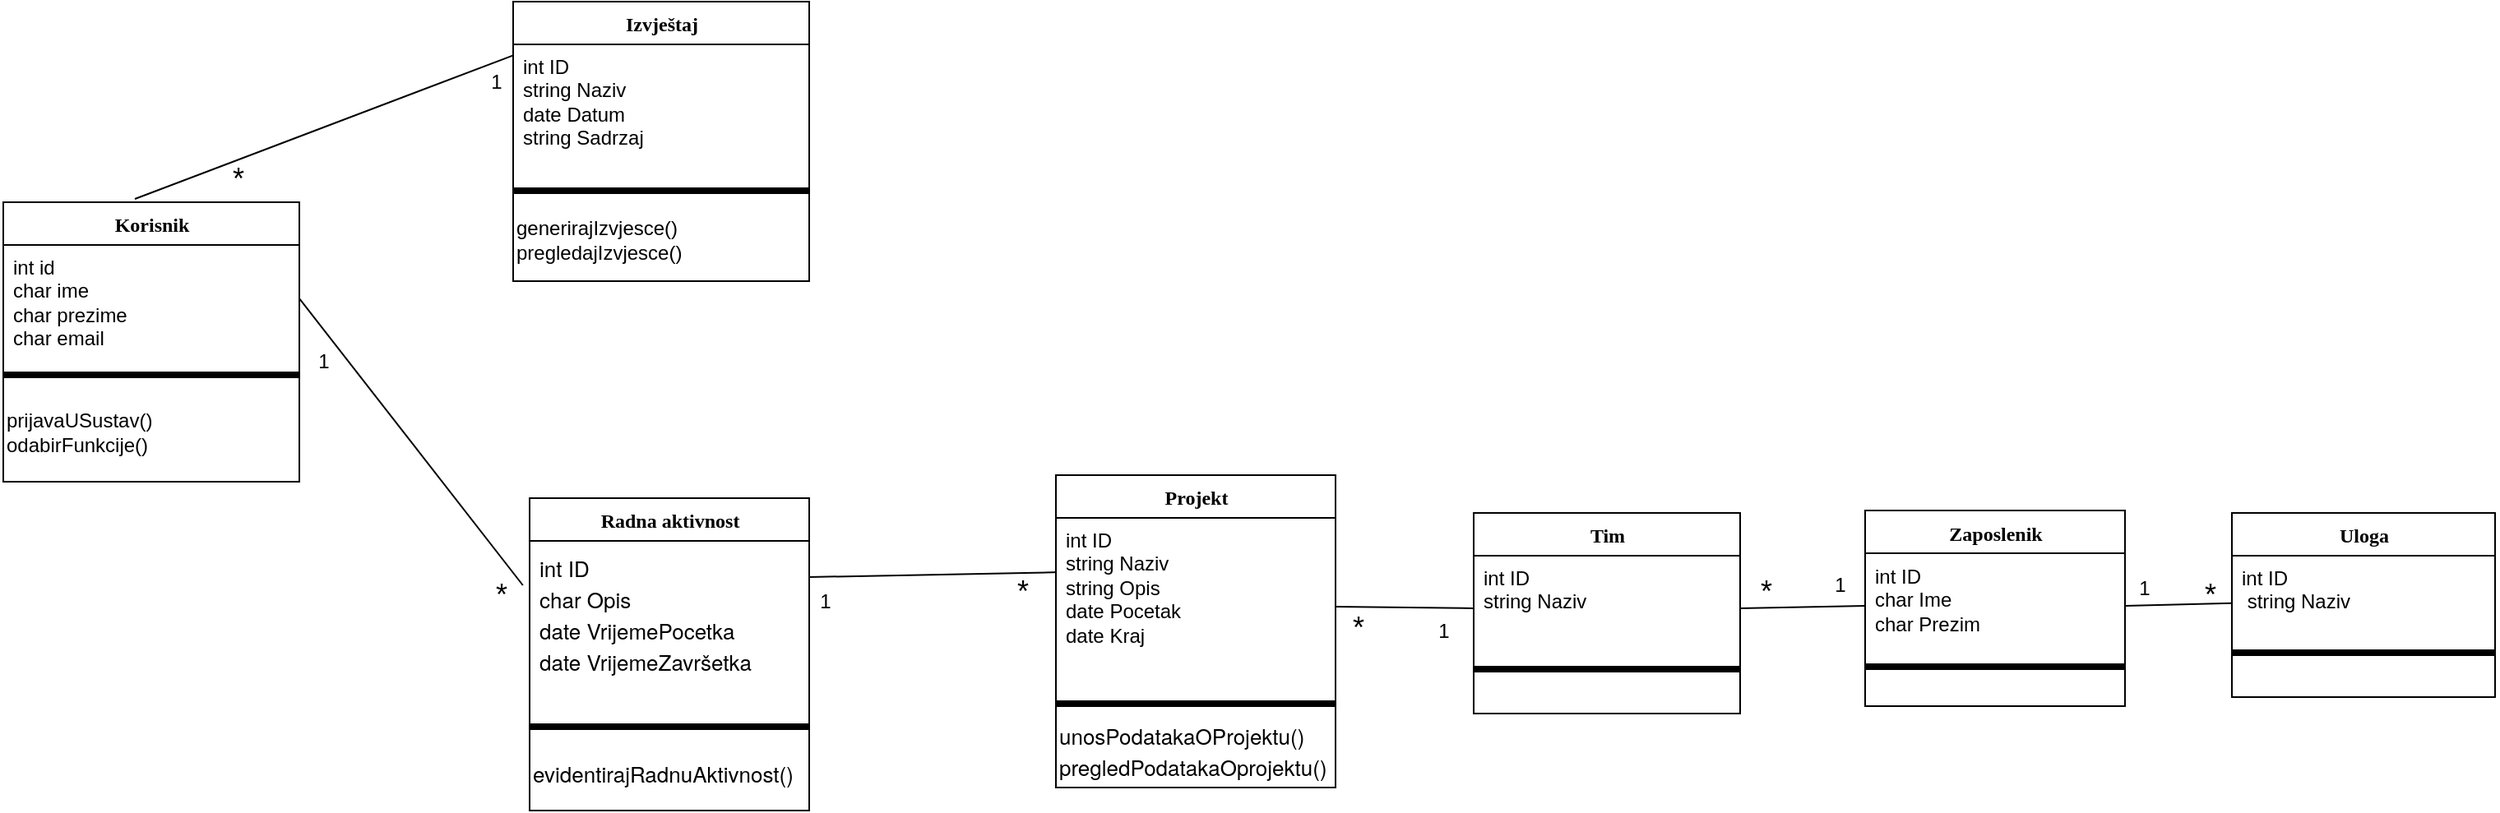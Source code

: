 <mxfile version="24.5.4" type="device">
  <diagram name="Page-1" id="w3UTdKGaeXKoiD2ORvp4">
    <mxGraphModel dx="1240" dy="1210" grid="0" gridSize="10" guides="1" tooltips="1" connect="1" arrows="1" fold="1" page="1" pageScale="1" pageWidth="2336" pageHeight="1654" math="0" shadow="0">
      <root>
        <mxCell id="0" />
        <mxCell id="1" parent="0" />
        <mxCell id="78961159f06e98e8-43" value="Radna aktivnost" style="swimlane;html=1;fontStyle=1;align=center;verticalAlign=top;childLayout=stackLayout;horizontal=1;startSize=26;horizontalStack=0;resizeParent=1;resizeLast=0;collapsible=1;marginBottom=0;swimlaneFillColor=#ffffff;rounded=0;shadow=0;comic=0;labelBackgroundColor=none;strokeWidth=1;fillColor=none;fontFamily=Verdana;fontSize=12" vertex="1" parent="1">
          <mxGeometry x="520" y="332" width="170" height="190" as="geometry" />
        </mxCell>
        <mxCell id="78961159f06e98e8-45" value="&lt;p style=&quot;margin: 0px; font-variant-numeric: normal; font-variant-east-asian: normal; font-variant-alternates: normal; font-kerning: auto; font-optical-sizing: auto; font-feature-settings: normal; font-variation-settings: normal; font-variant-position: normal; font-stretch: normal; font-size: 13px; line-height: normal; font-family: &amp;quot;Helvetica Neue&amp;quot;;&quot; class=&quot;p1&quot;&gt;int ID&lt;/p&gt;&lt;p style=&quot;margin: 0px; font-variant-numeric: normal; font-variant-east-asian: normal; font-variant-alternates: normal; font-kerning: auto; font-optical-sizing: auto; font-feature-settings: normal; font-variation-settings: normal; font-variant-position: normal; font-stretch: normal; font-size: 13px; line-height: normal; font-family: &amp;quot;Helvetica Neue&amp;quot;;&quot; class=&quot;p1&quot;&gt;char Opis&lt;/p&gt;&lt;p style=&quot;margin: 0px; font-variant-numeric: normal; font-variant-east-asian: normal; font-variant-alternates: normal; font-kerning: auto; font-optical-sizing: auto; font-feature-settings: normal; font-variation-settings: normal; font-variant-position: normal; font-stretch: normal; font-size: 13px; line-height: normal; font-family: &amp;quot;Helvetica Neue&amp;quot;;&quot; class=&quot;p1&quot;&gt;date VrijemePocetka&lt;/p&gt;&lt;p style=&quot;margin: 0px; font-variant-numeric: normal; font-variant-east-asian: normal; font-variant-alternates: normal; font-kerning: auto; font-optical-sizing: auto; font-feature-settings: normal; font-variation-settings: normal; font-variant-position: normal; font-stretch: normal; font-size: 13px; line-height: normal; font-family: &amp;quot;Helvetica Neue&amp;quot;;&quot; class=&quot;p1&quot;&gt;&lt;span class=&quot;Apple-converted-space&quot;&gt;date&amp;nbsp;&lt;/span&gt;VrijemeZavršetka&lt;/p&gt;" style="text;html=1;strokeColor=none;fillColor=none;align=left;verticalAlign=top;spacingLeft=4;spacingRight=4;whiteSpace=wrap;overflow=hidden;rotatable=0;points=[[0,0.5],[1,0.5]];portConstraint=eastwest;" vertex="1" parent="78961159f06e98e8-43">
          <mxGeometry y="26" width="170" height="108" as="geometry" />
        </mxCell>
        <mxCell id="KZkYA1uVPSNHDxRMgcec-3" value="" style="line;strokeWidth=4;html=1;perimeter=backbonePerimeter;points=[];outlineConnect=0;" vertex="1" parent="78961159f06e98e8-43">
          <mxGeometry y="134" width="170" height="10" as="geometry" />
        </mxCell>
        <mxCell id="KZkYA1uVPSNHDxRMgcec-2" value="&lt;p style=&quot;margin: 0px; font-variant-numeric: normal; font-variant-east-asian: normal; font-variant-alternates: normal; font-kerning: auto; font-optical-sizing: auto; font-feature-settings: normal; font-variation-settings: normal; font-variant-position: normal; font-stretch: normal; font-size: 13px; line-height: normal; font-family: &amp;quot;Helvetica Neue&amp;quot;;&quot; class=&quot;p1&quot;&gt;evidentirajRadnuAktivnost()&lt;/p&gt;" style="text;html=1;strokeColor=none;fillColor=none;align=left;verticalAlign=middle;whiteSpace=wrap;rounded=0;" vertex="1" parent="78961159f06e98e8-43">
          <mxGeometry y="144" width="170" height="46" as="geometry" />
        </mxCell>
        <mxCell id="78961159f06e98e8-17" value="Korisnik" style="swimlane;html=1;fontStyle=1;align=center;verticalAlign=top;childLayout=stackLayout;horizontal=1;startSize=26;horizontalStack=0;resizeParent=1;resizeLast=0;collapsible=1;marginBottom=0;swimlaneFillColor=#ffffff;rounded=0;shadow=0;comic=0;labelBackgroundColor=none;strokeWidth=1;fillColor=none;fontFamily=Verdana;fontSize=12" vertex="1" parent="1">
          <mxGeometry x="200" y="152" width="180" height="170" as="geometry" />
        </mxCell>
        <mxCell id="78961159f06e98e8-23" value="int id&lt;br&gt;char ime&lt;br&gt;char prezime&lt;br&gt;char email" style="text;html=1;strokeColor=none;fillColor=none;align=left;verticalAlign=top;spacingLeft=4;spacingRight=4;whiteSpace=wrap;overflow=hidden;rotatable=0;points=[[0,0.5],[1,0.5]];portConstraint=eastwest;" vertex="1" parent="78961159f06e98e8-17">
          <mxGeometry y="26" width="180" height="74" as="geometry" />
        </mxCell>
        <mxCell id="WR_-PNd6kZ2DVrEkBOXK-4" value="" style="line;strokeWidth=4;html=1;perimeter=backbonePerimeter;points=[];outlineConnect=0;" vertex="1" parent="78961159f06e98e8-17">
          <mxGeometry y="100" width="180" height="10" as="geometry" />
        </mxCell>
        <mxCell id="KZkYA1uVPSNHDxRMgcec-18" value="prijavaUSustav()&lt;div&gt;odabirFunkcije()&lt;/div&gt;" style="text;html=1;strokeColor=none;fillColor=none;align=left;verticalAlign=middle;whiteSpace=wrap;rounded=0;" vertex="1" parent="78961159f06e98e8-17">
          <mxGeometry y="110" width="180" height="60" as="geometry" />
        </mxCell>
        <mxCell id="WR_-PNd6kZ2DVrEkBOXK-16" value="" style="endArrow=none;html=1;rounded=0;entryX=1.005;entryY=0.637;entryDx=0;entryDy=0;entryPerimeter=0;exitX=-0.024;exitY=0.25;exitDx=0;exitDy=0;exitPerimeter=0;" edge="1" parent="1" source="78961159f06e98e8-45">
          <mxGeometry width="50" height="50" relative="1" as="geometry">
            <mxPoint x="510" y="210" as="sourcePoint" />
            <mxPoint x="380.0" y="210.508" as="targetPoint" />
          </mxGeometry>
        </mxCell>
        <mxCell id="WR_-PNd6kZ2DVrEkBOXK-17" value="&lt;font style=&quot;font-size: 18px;&quot;&gt;*&lt;/font&gt;" style="text;html=1;strokeColor=none;fillColor=none;align=center;verticalAlign=middle;whiteSpace=wrap;rounded=0;" vertex="1" parent="1">
          <mxGeometry x="493" y="384" width="20" height="14" as="geometry" />
        </mxCell>
        <mxCell id="WR_-PNd6kZ2DVrEkBOXK-18" value="1" style="text;html=1;strokeColor=none;fillColor=none;align=center;verticalAlign=middle;whiteSpace=wrap;rounded=0;" vertex="1" parent="1">
          <mxGeometry x="385" y="244" width="20" height="10" as="geometry" />
        </mxCell>
        <mxCell id="WR_-PNd6kZ2DVrEkBOXK-19" value="" style="endArrow=none;html=1;rounded=0;exitX=0.013;exitY=0.306;exitDx=0;exitDy=0;exitPerimeter=0;" edge="1" parent="1" source="KZkYA1uVPSNHDxRMgcec-10">
          <mxGeometry width="50" height="50" relative="1" as="geometry">
            <mxPoint x="821.12" y="380.04" as="sourcePoint" />
            <mxPoint x="690" y="380" as="targetPoint" />
          </mxGeometry>
        </mxCell>
        <mxCell id="WR_-PNd6kZ2DVrEkBOXK-21" value="1" style="text;html=1;strokeColor=none;fillColor=none;align=center;verticalAlign=middle;whiteSpace=wrap;rounded=0;" vertex="1" parent="1">
          <mxGeometry x="690" y="388" width="20" height="14" as="geometry" />
        </mxCell>
        <mxCell id="WR_-PNd6kZ2DVrEkBOXK-22" value="&lt;font style=&quot;font-size: 18px;&quot;&gt;*&lt;/font&gt;" style="text;html=1;strokeColor=none;fillColor=none;align=center;verticalAlign=middle;whiteSpace=wrap;rounded=0;" vertex="1" parent="1">
          <mxGeometry x="810" y="384" width="20" height="10" as="geometry" />
        </mxCell>
        <mxCell id="ugRKaFzwl5Q64zQcyHT1-38" value="1" style="text;html=1;strokeColor=none;fillColor=none;align=center;verticalAlign=middle;whiteSpace=wrap;rounded=0;" vertex="1" parent="1">
          <mxGeometry x="490" y="72" width="20" height="14" as="geometry" />
        </mxCell>
        <mxCell id="ugRKaFzwl5Q64zQcyHT1-39" value="&lt;font style=&quot;font-size: 18px;&quot;&gt;*&lt;/font&gt;" style="text;html=1;strokeColor=none;fillColor=none;align=center;verticalAlign=middle;whiteSpace=wrap;rounded=0;" vertex="1" parent="1">
          <mxGeometry x="333" y="133" width="20" height="10" as="geometry" />
        </mxCell>
        <mxCell id="ugRKaFzwl5Q64zQcyHT1-41" value="Izvještaj" style="swimlane;html=1;fontStyle=1;align=center;verticalAlign=top;childLayout=stackLayout;horizontal=1;startSize=26;horizontalStack=0;resizeParent=1;resizeLast=0;collapsible=1;marginBottom=0;swimlaneFillColor=#ffffff;rounded=0;shadow=0;comic=0;labelBackgroundColor=none;strokeWidth=1;fillColor=none;fontFamily=Verdana;fontSize=12" vertex="1" parent="1">
          <mxGeometry x="510" y="30" width="180" height="170" as="geometry" />
        </mxCell>
        <mxCell id="ugRKaFzwl5Q64zQcyHT1-42" value="int ID&amp;nbsp;&lt;div&gt;string Naziv&amp;nbsp;&lt;/div&gt;&lt;div&gt;date Datum&amp;nbsp;&lt;/div&gt;&lt;div&gt;string Sadrzaj&lt;/div&gt;" style="text;html=1;strokeColor=none;fillColor=none;align=left;verticalAlign=top;spacingLeft=4;spacingRight=4;whiteSpace=wrap;overflow=hidden;rotatable=0;points=[[0,0.5],[1,0.5]];portConstraint=eastwest;" vertex="1" parent="ugRKaFzwl5Q64zQcyHT1-41">
          <mxGeometry y="26" width="180" height="84" as="geometry" />
        </mxCell>
        <mxCell id="ugRKaFzwl5Q64zQcyHT1-43" value="" style="line;strokeWidth=4;html=1;perimeter=backbonePerimeter;points=[];outlineConnect=0;" vertex="1" parent="ugRKaFzwl5Q64zQcyHT1-41">
          <mxGeometry y="110" width="180" height="10" as="geometry" />
        </mxCell>
        <mxCell id="WR_-PNd6kZ2DVrEkBOXK-6" value="generirajIzvjesce()&lt;br/&gt;        pregledajIzvjesce()" style="text;html=1;strokeColor=none;fillColor=none;align=left;verticalAlign=middle;whiteSpace=wrap;rounded=0;" vertex="1" parent="ugRKaFzwl5Q64zQcyHT1-41">
          <mxGeometry y="120" width="180" height="50" as="geometry" />
        </mxCell>
        <mxCell id="KZkYA1uVPSNHDxRMgcec-9" value="Projekt" style="swimlane;html=1;fontStyle=1;align=center;verticalAlign=top;childLayout=stackLayout;horizontal=1;startSize=26;horizontalStack=0;resizeParent=1;resizeLast=0;collapsible=1;marginBottom=0;swimlaneFillColor=#ffffff;rounded=0;shadow=0;comic=0;labelBackgroundColor=none;strokeWidth=1;fillColor=none;fontFamily=Verdana;fontSize=12" vertex="1" parent="1">
          <mxGeometry x="840" y="318" width="170" height="190" as="geometry" />
        </mxCell>
        <mxCell id="KZkYA1uVPSNHDxRMgcec-10" value="int ID&amp;nbsp;&lt;div&gt;string Naziv&amp;nbsp;&lt;/div&gt;&lt;div&gt;string Opis&amp;nbsp;&lt;/div&gt;&lt;div&gt;date Pocetak&amp;nbsp;&lt;/div&gt;&lt;div&gt;date Kraj&lt;/div&gt;" style="text;html=1;strokeColor=none;fillColor=none;align=left;verticalAlign=top;spacingLeft=4;spacingRight=4;whiteSpace=wrap;overflow=hidden;rotatable=0;points=[[0,0.5],[1,0.5]];portConstraint=eastwest;" vertex="1" parent="KZkYA1uVPSNHDxRMgcec-9">
          <mxGeometry y="26" width="170" height="108" as="geometry" />
        </mxCell>
        <mxCell id="KZkYA1uVPSNHDxRMgcec-11" value="" style="line;strokeWidth=4;html=1;perimeter=backbonePerimeter;points=[];outlineConnect=0;" vertex="1" parent="KZkYA1uVPSNHDxRMgcec-9">
          <mxGeometry y="134" width="170" height="10" as="geometry" />
        </mxCell>
        <mxCell id="KZkYA1uVPSNHDxRMgcec-32" value="&lt;p style=&quot;margin: 0px; font-variant-numeric: normal; font-variant-east-asian: normal; font-variant-alternates: normal; font-kerning: auto; font-optical-sizing: auto; font-feature-settings: normal; font-variation-settings: normal; font-variant-position: normal; font-stretch: normal; font-size: 13px; line-height: normal; font-family: &amp;quot;Helvetica Neue&amp;quot;;&quot; class=&quot;p1&quot;&gt;unosPodatakaOProjektu()&lt;/p&gt;&lt;p style=&quot;margin: 0px; font-variant-numeric: normal; font-variant-east-asian: normal; font-variant-alternates: normal; font-kerning: auto; font-optical-sizing: auto; font-feature-settings: normal; font-variation-settings: normal; font-variant-position: normal; font-stretch: normal; font-size: 13px; line-height: normal; font-family: &amp;quot;Helvetica Neue&amp;quot;;&quot; class=&quot;p1&quot;&gt;pregledPodatakaOprojektu()&lt;/p&gt;" style="text;html=1;strokeColor=none;fillColor=none;align=left;verticalAlign=middle;whiteSpace=wrap;rounded=0;" vertex="1" parent="KZkYA1uVPSNHDxRMgcec-9">
          <mxGeometry y="144" width="170" height="46" as="geometry" />
        </mxCell>
        <mxCell id="KZkYA1uVPSNHDxRMgcec-16" value="" style="endArrow=none;html=1;rounded=0;fontSize=12;startSize=8;endSize=8;curved=1;entryX=0.002;entryY=0.078;entryDx=0;entryDy=0;entryPerimeter=0;" edge="1" parent="1" target="ugRKaFzwl5Q64zQcyHT1-42">
          <mxGeometry width="50" height="50" relative="1" as="geometry">
            <mxPoint x="280" y="150" as="sourcePoint" />
            <mxPoint x="330" y="60" as="targetPoint" />
          </mxGeometry>
        </mxCell>
        <mxCell id="KZkYA1uVPSNHDxRMgcec-19" value="Tim" style="swimlane;html=1;fontStyle=1;align=center;verticalAlign=top;childLayout=stackLayout;horizontal=1;startSize=26;horizontalStack=0;resizeParent=1;resizeLast=0;collapsible=1;marginBottom=0;swimlaneFillColor=#ffffff;rounded=0;shadow=0;comic=0;labelBackgroundColor=none;strokeWidth=1;fillColor=none;fontFamily=Verdana;fontSize=12" vertex="1" parent="1">
          <mxGeometry x="1094" y="341" width="162" height="122" as="geometry" />
        </mxCell>
        <mxCell id="KZkYA1uVPSNHDxRMgcec-20" value="int ID&lt;br/&gt;        string Naziv&amp;nbsp;" style="text;html=1;strokeColor=none;fillColor=none;align=left;verticalAlign=top;spacingLeft=4;spacingRight=4;whiteSpace=wrap;overflow=hidden;rotatable=0;points=[[0,0.5],[1,0.5]];portConstraint=eastwest;" vertex="1" parent="KZkYA1uVPSNHDxRMgcec-19">
          <mxGeometry y="26" width="162" height="64" as="geometry" />
        </mxCell>
        <mxCell id="KZkYA1uVPSNHDxRMgcec-21" value="" style="line;strokeWidth=4;html=1;perimeter=backbonePerimeter;points=[];outlineConnect=0;" vertex="1" parent="KZkYA1uVPSNHDxRMgcec-19">
          <mxGeometry y="90" width="162" height="10" as="geometry" />
        </mxCell>
        <mxCell id="KZkYA1uVPSNHDxRMgcec-22" value="Zaposlenik" style="swimlane;html=1;fontStyle=1;align=center;verticalAlign=top;childLayout=stackLayout;horizontal=1;startSize=26;horizontalStack=0;resizeParent=1;resizeLast=0;collapsible=1;marginBottom=0;swimlaneFillColor=#ffffff;rounded=0;shadow=0;comic=0;labelBackgroundColor=none;strokeWidth=1;fillColor=none;fontFamily=Verdana;fontSize=12" vertex="1" parent="1">
          <mxGeometry x="1332" y="339.5" width="158" height="119" as="geometry" />
        </mxCell>
        <mxCell id="KZkYA1uVPSNHDxRMgcec-23" value="int ID&lt;div&gt;char Ime&lt;/div&gt;&lt;div&gt;char Prezim&lt;/div&gt;" style="text;html=1;strokeColor=none;fillColor=none;align=left;verticalAlign=top;spacingLeft=4;spacingRight=4;whiteSpace=wrap;overflow=hidden;rotatable=0;points=[[0,0.5],[1,0.5]];portConstraint=eastwest;" vertex="1" parent="KZkYA1uVPSNHDxRMgcec-22">
          <mxGeometry y="26" width="158" height="64" as="geometry" />
        </mxCell>
        <mxCell id="KZkYA1uVPSNHDxRMgcec-24" value="" style="line;strokeWidth=4;html=1;perimeter=backbonePerimeter;points=[];outlineConnect=0;" vertex="1" parent="KZkYA1uVPSNHDxRMgcec-22">
          <mxGeometry y="90" width="158" height="10" as="geometry" />
        </mxCell>
        <mxCell id="KZkYA1uVPSNHDxRMgcec-25" value="Uloga" style="swimlane;html=1;fontStyle=1;align=center;verticalAlign=top;childLayout=stackLayout;horizontal=1;startSize=26;horizontalStack=0;resizeParent=1;resizeLast=0;collapsible=1;marginBottom=0;swimlaneFillColor=#ffffff;rounded=0;shadow=0;comic=0;labelBackgroundColor=none;strokeWidth=1;fillColor=none;fontFamily=Verdana;fontSize=12" vertex="1" parent="1">
          <mxGeometry x="1555" y="341" width="160" height="112" as="geometry" />
        </mxCell>
        <mxCell id="KZkYA1uVPSNHDxRMgcec-26" value="int ID&lt;div&gt;&amp;nbsp;string Naziv&lt;br&gt;&lt;/div&gt;" style="text;html=1;strokeColor=none;fillColor=none;align=left;verticalAlign=top;spacingLeft=4;spacingRight=4;whiteSpace=wrap;overflow=hidden;rotatable=0;points=[[0,0.5],[1,0.5]];portConstraint=eastwest;" vertex="1" parent="KZkYA1uVPSNHDxRMgcec-25">
          <mxGeometry y="26" width="160" height="54" as="geometry" />
        </mxCell>
        <mxCell id="KZkYA1uVPSNHDxRMgcec-27" value="" style="line;strokeWidth=4;html=1;perimeter=backbonePerimeter;points=[];outlineConnect=0;" vertex="1" parent="KZkYA1uVPSNHDxRMgcec-25">
          <mxGeometry y="80" width="160" height="10" as="geometry" />
        </mxCell>
        <mxCell id="KZkYA1uVPSNHDxRMgcec-28" value="" style="endArrow=none;html=1;rounded=0;exitX=0;exitY=0.5;exitDx=0;exitDy=0;entryX=1;entryY=0.5;entryDx=0;entryDy=0;" edge="1" parent="1" source="KZkYA1uVPSNHDxRMgcec-20" target="KZkYA1uVPSNHDxRMgcec-10">
          <mxGeometry width="50" height="50" relative="1" as="geometry">
            <mxPoint x="1162" y="406.5" as="sourcePoint" />
            <mxPoint x="1010" y="409.5" as="targetPoint" />
          </mxGeometry>
        </mxCell>
        <mxCell id="KZkYA1uVPSNHDxRMgcec-29" value="" style="endArrow=none;html=1;rounded=0;entryX=1;entryY=0.5;entryDx=0;entryDy=0;exitX=0;exitY=0.5;exitDx=0;exitDy=0;" edge="1" parent="1" source="KZkYA1uVPSNHDxRMgcec-23" target="KZkYA1uVPSNHDxRMgcec-20">
          <mxGeometry width="50" height="50" relative="1" as="geometry">
            <mxPoint x="1322" y="759" as="sourcePoint" />
            <mxPoint x="1210" y="620" as="targetPoint" />
          </mxGeometry>
        </mxCell>
        <mxCell id="KZkYA1uVPSNHDxRMgcec-30" value="" style="endArrow=none;html=1;rounded=0;fontSize=12;startSize=8;endSize=8;curved=1;exitX=1;exitY=0.5;exitDx=0;exitDy=0;" edge="1" parent="1" source="KZkYA1uVPSNHDxRMgcec-23" target="KZkYA1uVPSNHDxRMgcec-26">
          <mxGeometry width="50" height="50" relative="1" as="geometry">
            <mxPoint x="1100" y="240" as="sourcePoint" />
            <mxPoint x="1150" y="190" as="targetPoint" />
          </mxGeometry>
        </mxCell>
        <mxCell id="KZkYA1uVPSNHDxRMgcec-34" value="1" style="text;html=1;strokeColor=none;fillColor=none;align=center;verticalAlign=middle;whiteSpace=wrap;rounded=0;" vertex="1" parent="1">
          <mxGeometry x="1066" y="406" width="20" height="14" as="geometry" />
        </mxCell>
        <mxCell id="KZkYA1uVPSNHDxRMgcec-37" value="&lt;font style=&quot;font-size: 18px;&quot;&gt;*&lt;/font&gt;" style="text;html=1;strokeColor=none;fillColor=none;align=center;verticalAlign=middle;whiteSpace=wrap;rounded=0;" vertex="1" parent="1">
          <mxGeometry x="1014" y="406" width="20" height="10" as="geometry" />
        </mxCell>
        <mxCell id="KZkYA1uVPSNHDxRMgcec-38" value="&lt;font style=&quot;font-size: 18px;&quot;&gt;*&lt;/font&gt;" style="text;html=1;strokeColor=none;fillColor=none;align=center;verticalAlign=middle;whiteSpace=wrap;rounded=0;" vertex="1" parent="1">
          <mxGeometry x="1262" y="384" width="20" height="10" as="geometry" />
        </mxCell>
        <mxCell id="KZkYA1uVPSNHDxRMgcec-39" value="1" style="text;html=1;strokeColor=none;fillColor=none;align=center;verticalAlign=middle;whiteSpace=wrap;rounded=0;" vertex="1" parent="1">
          <mxGeometry x="1307" y="378" width="20" height="14" as="geometry" />
        </mxCell>
        <mxCell id="KZkYA1uVPSNHDxRMgcec-42" value="&lt;font style=&quot;font-size: 18px;&quot;&gt;*&lt;/font&gt;" style="text;html=1;strokeColor=none;fillColor=none;align=center;verticalAlign=middle;whiteSpace=wrap;rounded=0;" vertex="1" parent="1">
          <mxGeometry x="1532" y="386" width="20" height="10" as="geometry" />
        </mxCell>
        <mxCell id="KZkYA1uVPSNHDxRMgcec-43" value="1" style="text;html=1;strokeColor=none;fillColor=none;align=center;verticalAlign=middle;whiteSpace=wrap;rounded=0;" vertex="1" parent="1">
          <mxGeometry x="1492" y="380" width="20" height="14" as="geometry" />
        </mxCell>
      </root>
    </mxGraphModel>
  </diagram>
</mxfile>
